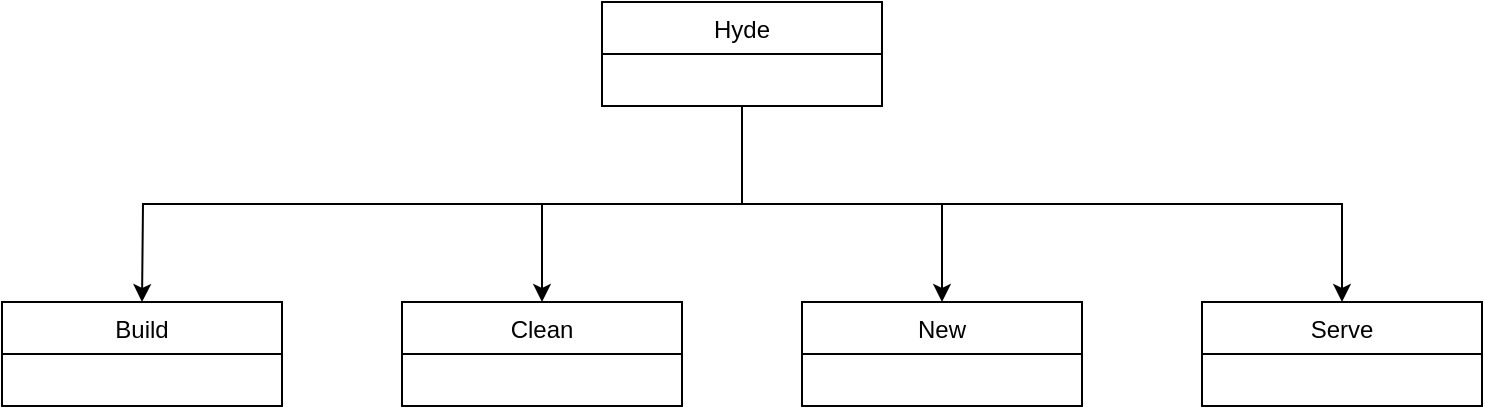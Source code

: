 <mxfile version="17.4.3" type="device"><diagram id="C5RBs43oDa-KdzZeNtuy" name="Page-1"><mxGraphModel dx="1422" dy="709" grid="1" gridSize="10" guides="1" tooltips="1" connect="1" arrows="1" fold="1" page="1" pageScale="1" pageWidth="827" pageHeight="1169" math="0" shadow="0"><root><mxCell id="WIyWlLk6GJQsqaUBKTNV-0"/><mxCell id="WIyWlLk6GJQsqaUBKTNV-1" parent="WIyWlLk6GJQsqaUBKTNV-0"/><mxCell id="R6WmwsYSnfMlNKFKwYdS-0" value="Build" style="swimlane;fontStyle=0;childLayout=stackLayout;horizontal=1;startSize=26;fillColor=none;horizontalStack=0;resizeParent=1;resizeParentMax=0;resizeLast=0;collapsible=1;marginBottom=0;" vertex="1" parent="WIyWlLk6GJQsqaUBKTNV-1"><mxGeometry x="60" y="190" width="140" height="52" as="geometry"/></mxCell><mxCell id="R6WmwsYSnfMlNKFKwYdS-9" style="edgeStyle=orthogonalEdgeStyle;rounded=0;orthogonalLoop=1;jettySize=auto;html=1;exitX=0.5;exitY=1;exitDx=0;exitDy=0;" edge="1" parent="WIyWlLk6GJQsqaUBKTNV-1" source="R6WmwsYSnfMlNKFKwYdS-4"><mxGeometry relative="1" as="geometry"><mxPoint x="130" y="190" as="targetPoint"/></mxGeometry></mxCell><mxCell id="R6WmwsYSnfMlNKFKwYdS-10" style="edgeStyle=orthogonalEdgeStyle;rounded=0;orthogonalLoop=1;jettySize=auto;html=1;exitX=0.5;exitY=1;exitDx=0;exitDy=0;entryX=0.5;entryY=0;entryDx=0;entryDy=0;" edge="1" parent="WIyWlLk6GJQsqaUBKTNV-1" source="R6WmwsYSnfMlNKFKwYdS-4" target="R6WmwsYSnfMlNKFKwYdS-5"><mxGeometry relative="1" as="geometry"/></mxCell><mxCell id="R6WmwsYSnfMlNKFKwYdS-11" style="edgeStyle=orthogonalEdgeStyle;rounded=0;orthogonalLoop=1;jettySize=auto;html=1;exitX=0.5;exitY=1;exitDx=0;exitDy=0;entryX=0.5;entryY=0;entryDx=0;entryDy=0;" edge="1" parent="WIyWlLk6GJQsqaUBKTNV-1" source="R6WmwsYSnfMlNKFKwYdS-4" target="R6WmwsYSnfMlNKFKwYdS-6"><mxGeometry relative="1" as="geometry"/></mxCell><mxCell id="R6WmwsYSnfMlNKFKwYdS-12" style="edgeStyle=orthogonalEdgeStyle;rounded=0;orthogonalLoop=1;jettySize=auto;html=1;exitX=0.5;exitY=1;exitDx=0;exitDy=0;entryX=0.5;entryY=0;entryDx=0;entryDy=0;" edge="1" parent="WIyWlLk6GJQsqaUBKTNV-1" source="R6WmwsYSnfMlNKFKwYdS-4" target="R6WmwsYSnfMlNKFKwYdS-7"><mxGeometry relative="1" as="geometry"/></mxCell><mxCell id="R6WmwsYSnfMlNKFKwYdS-4" value="Hyde" style="swimlane;fontStyle=0;childLayout=stackLayout;horizontal=1;startSize=26;fillColor=none;horizontalStack=0;resizeParent=1;resizeParentMax=0;resizeLast=0;collapsible=1;marginBottom=0;" vertex="1" parent="WIyWlLk6GJQsqaUBKTNV-1"><mxGeometry x="360" y="40" width="140" height="52" as="geometry"/></mxCell><mxCell id="R6WmwsYSnfMlNKFKwYdS-5" value="Clean" style="swimlane;fontStyle=0;childLayout=stackLayout;horizontal=1;startSize=26;fillColor=none;horizontalStack=0;resizeParent=1;resizeParentMax=0;resizeLast=0;collapsible=1;marginBottom=0;" vertex="1" parent="WIyWlLk6GJQsqaUBKTNV-1"><mxGeometry x="260" y="190" width="140" height="52" as="geometry"/></mxCell><mxCell id="R6WmwsYSnfMlNKFKwYdS-6" value="New" style="swimlane;fontStyle=0;childLayout=stackLayout;horizontal=1;startSize=26;fillColor=none;horizontalStack=0;resizeParent=1;resizeParentMax=0;resizeLast=0;collapsible=1;marginBottom=0;" vertex="1" parent="WIyWlLk6GJQsqaUBKTNV-1"><mxGeometry x="460" y="190" width="140" height="52" as="geometry"/></mxCell><mxCell id="R6WmwsYSnfMlNKFKwYdS-7" value="Serve" style="swimlane;fontStyle=0;childLayout=stackLayout;horizontal=1;startSize=26;fillColor=none;horizontalStack=0;resizeParent=1;resizeParentMax=0;resizeLast=0;collapsible=1;marginBottom=0;" vertex="1" parent="WIyWlLk6GJQsqaUBKTNV-1"><mxGeometry x="660" y="190" width="140" height="52" as="geometry"/></mxCell></root></mxGraphModel></diagram></mxfile>